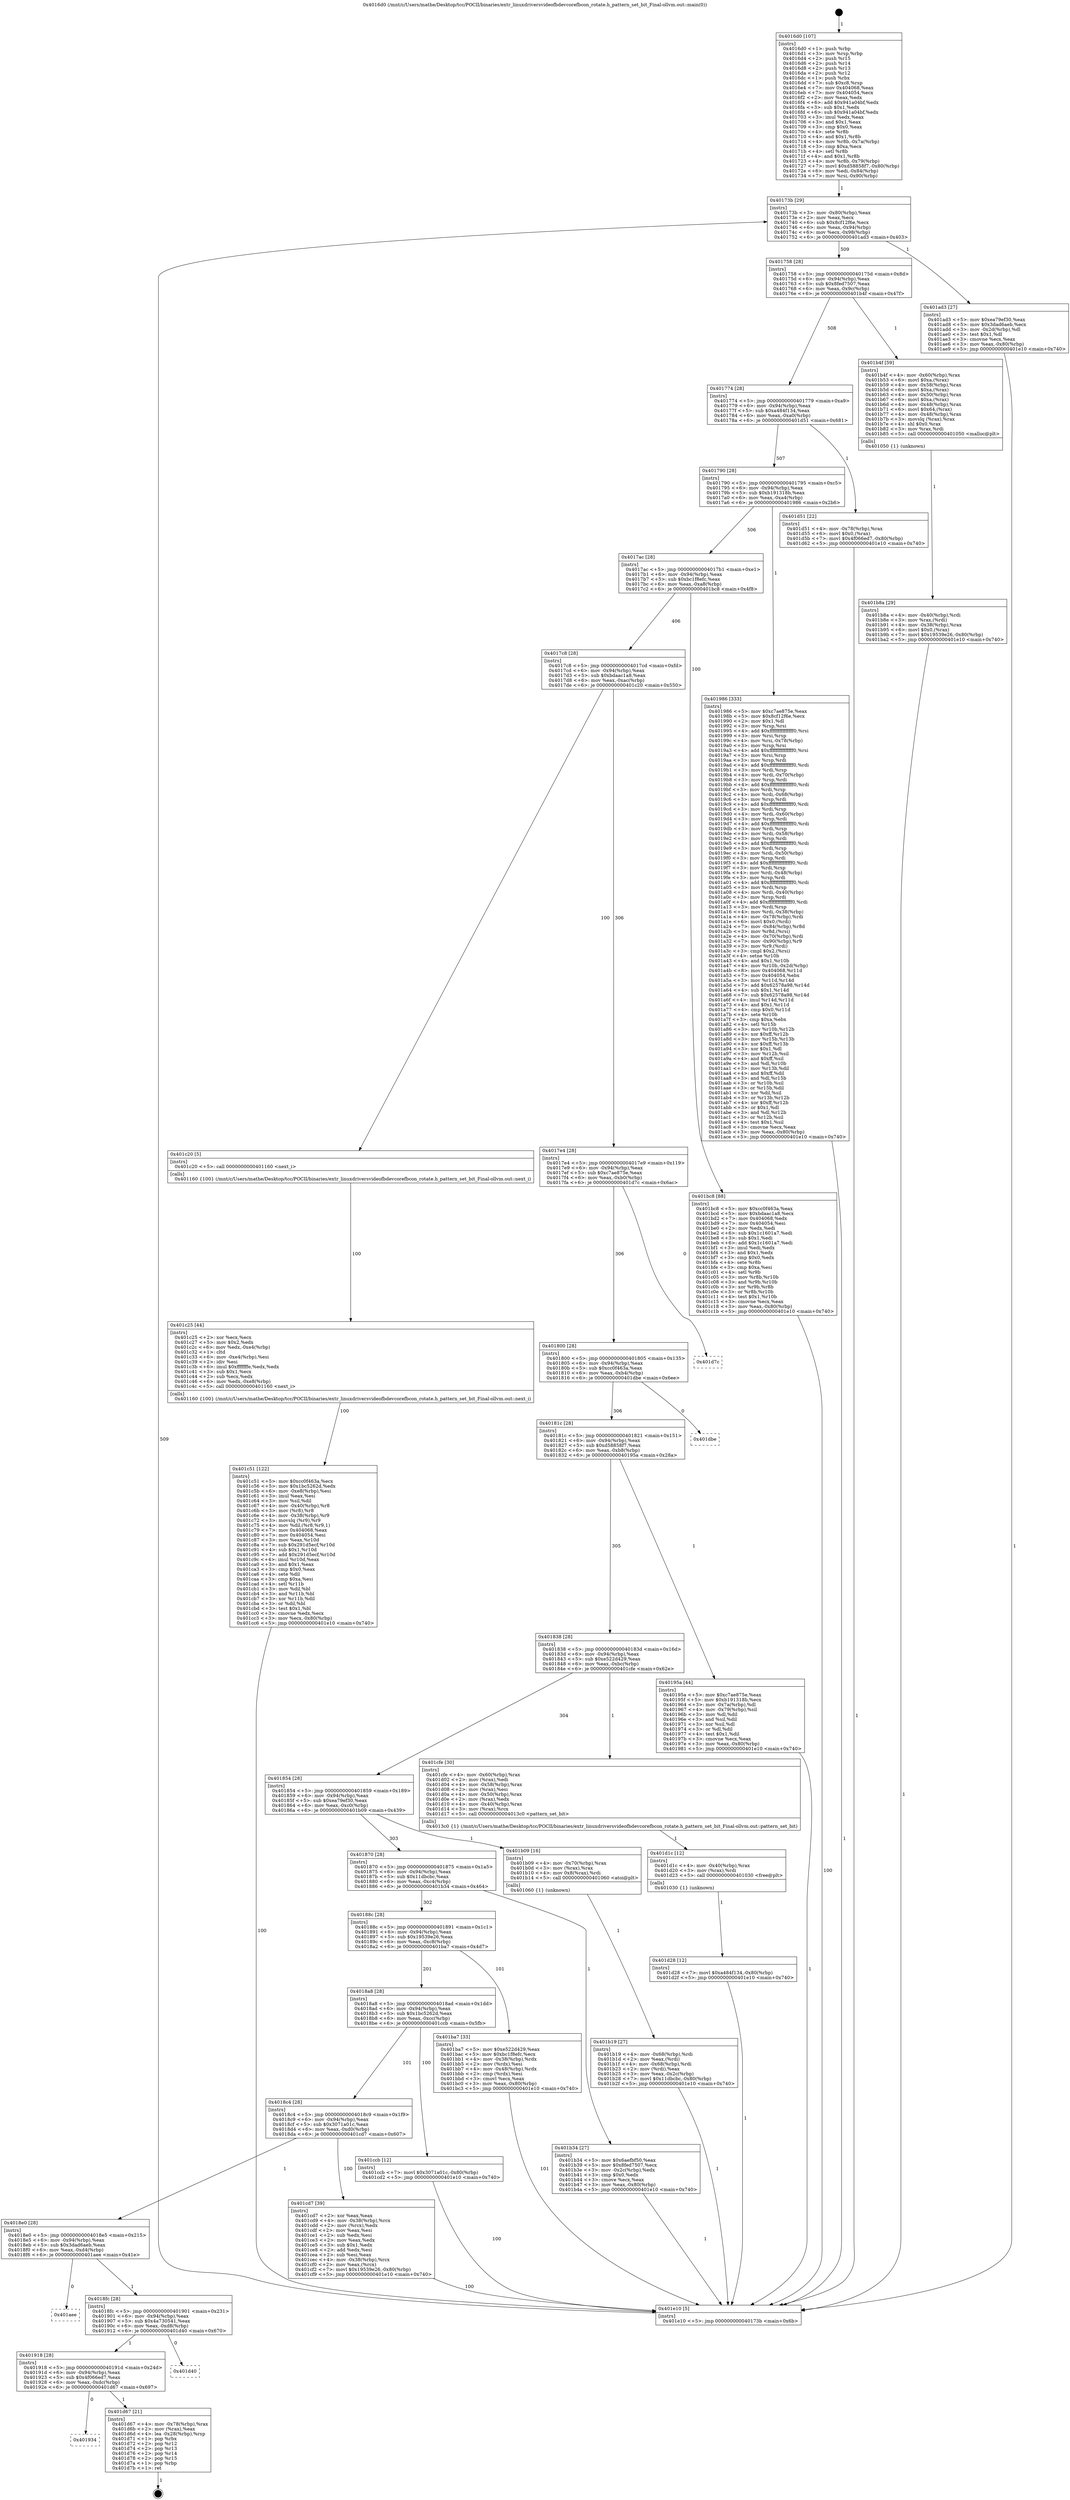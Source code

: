 digraph "0x4016d0" {
  label = "0x4016d0 (/mnt/c/Users/mathe/Desktop/tcc/POCII/binaries/extr_linuxdriversvideofbdevcorefbcon_rotate.h_pattern_set_bit_Final-ollvm.out::main(0))"
  labelloc = "t"
  node[shape=record]

  Entry [label="",width=0.3,height=0.3,shape=circle,fillcolor=black,style=filled]
  "0x40173b" [label="{
     0x40173b [29]\l
     | [instrs]\l
     &nbsp;&nbsp;0x40173b \<+3\>: mov -0x80(%rbp),%eax\l
     &nbsp;&nbsp;0x40173e \<+2\>: mov %eax,%ecx\l
     &nbsp;&nbsp;0x401740 \<+6\>: sub $0x8cf12f6e,%ecx\l
     &nbsp;&nbsp;0x401746 \<+6\>: mov %eax,-0x94(%rbp)\l
     &nbsp;&nbsp;0x40174c \<+6\>: mov %ecx,-0x98(%rbp)\l
     &nbsp;&nbsp;0x401752 \<+6\>: je 0000000000401ad3 \<main+0x403\>\l
  }"]
  "0x401ad3" [label="{
     0x401ad3 [27]\l
     | [instrs]\l
     &nbsp;&nbsp;0x401ad3 \<+5\>: mov $0xea79ef30,%eax\l
     &nbsp;&nbsp;0x401ad8 \<+5\>: mov $0x3dad6aeb,%ecx\l
     &nbsp;&nbsp;0x401add \<+3\>: mov -0x2d(%rbp),%dl\l
     &nbsp;&nbsp;0x401ae0 \<+3\>: test $0x1,%dl\l
     &nbsp;&nbsp;0x401ae3 \<+3\>: cmovne %ecx,%eax\l
     &nbsp;&nbsp;0x401ae6 \<+3\>: mov %eax,-0x80(%rbp)\l
     &nbsp;&nbsp;0x401ae9 \<+5\>: jmp 0000000000401e10 \<main+0x740\>\l
  }"]
  "0x401758" [label="{
     0x401758 [28]\l
     | [instrs]\l
     &nbsp;&nbsp;0x401758 \<+5\>: jmp 000000000040175d \<main+0x8d\>\l
     &nbsp;&nbsp;0x40175d \<+6\>: mov -0x94(%rbp),%eax\l
     &nbsp;&nbsp;0x401763 \<+5\>: sub $0x8fed7507,%eax\l
     &nbsp;&nbsp;0x401768 \<+6\>: mov %eax,-0x9c(%rbp)\l
     &nbsp;&nbsp;0x40176e \<+6\>: je 0000000000401b4f \<main+0x47f\>\l
  }"]
  Exit [label="",width=0.3,height=0.3,shape=circle,fillcolor=black,style=filled,peripheries=2]
  "0x401b4f" [label="{
     0x401b4f [59]\l
     | [instrs]\l
     &nbsp;&nbsp;0x401b4f \<+4\>: mov -0x60(%rbp),%rax\l
     &nbsp;&nbsp;0x401b53 \<+6\>: movl $0xa,(%rax)\l
     &nbsp;&nbsp;0x401b59 \<+4\>: mov -0x58(%rbp),%rax\l
     &nbsp;&nbsp;0x401b5d \<+6\>: movl $0xa,(%rax)\l
     &nbsp;&nbsp;0x401b63 \<+4\>: mov -0x50(%rbp),%rax\l
     &nbsp;&nbsp;0x401b67 \<+6\>: movl $0xa,(%rax)\l
     &nbsp;&nbsp;0x401b6d \<+4\>: mov -0x48(%rbp),%rax\l
     &nbsp;&nbsp;0x401b71 \<+6\>: movl $0x64,(%rax)\l
     &nbsp;&nbsp;0x401b77 \<+4\>: mov -0x48(%rbp),%rax\l
     &nbsp;&nbsp;0x401b7b \<+3\>: movslq (%rax),%rax\l
     &nbsp;&nbsp;0x401b7e \<+4\>: shl $0x0,%rax\l
     &nbsp;&nbsp;0x401b82 \<+3\>: mov %rax,%rdi\l
     &nbsp;&nbsp;0x401b85 \<+5\>: call 0000000000401050 \<malloc@plt\>\l
     | [calls]\l
     &nbsp;&nbsp;0x401050 \{1\} (unknown)\l
  }"]
  "0x401774" [label="{
     0x401774 [28]\l
     | [instrs]\l
     &nbsp;&nbsp;0x401774 \<+5\>: jmp 0000000000401779 \<main+0xa9\>\l
     &nbsp;&nbsp;0x401779 \<+6\>: mov -0x94(%rbp),%eax\l
     &nbsp;&nbsp;0x40177f \<+5\>: sub $0xa484f134,%eax\l
     &nbsp;&nbsp;0x401784 \<+6\>: mov %eax,-0xa0(%rbp)\l
     &nbsp;&nbsp;0x40178a \<+6\>: je 0000000000401d51 \<main+0x681\>\l
  }"]
  "0x401934" [label="{
     0x401934\l
  }", style=dashed]
  "0x401d51" [label="{
     0x401d51 [22]\l
     | [instrs]\l
     &nbsp;&nbsp;0x401d51 \<+4\>: mov -0x78(%rbp),%rax\l
     &nbsp;&nbsp;0x401d55 \<+6\>: movl $0x0,(%rax)\l
     &nbsp;&nbsp;0x401d5b \<+7\>: movl $0x4f066ed7,-0x80(%rbp)\l
     &nbsp;&nbsp;0x401d62 \<+5\>: jmp 0000000000401e10 \<main+0x740\>\l
  }"]
  "0x401790" [label="{
     0x401790 [28]\l
     | [instrs]\l
     &nbsp;&nbsp;0x401790 \<+5\>: jmp 0000000000401795 \<main+0xc5\>\l
     &nbsp;&nbsp;0x401795 \<+6\>: mov -0x94(%rbp),%eax\l
     &nbsp;&nbsp;0x40179b \<+5\>: sub $0xb191318b,%eax\l
     &nbsp;&nbsp;0x4017a0 \<+6\>: mov %eax,-0xa4(%rbp)\l
     &nbsp;&nbsp;0x4017a6 \<+6\>: je 0000000000401986 \<main+0x2b6\>\l
  }"]
  "0x401d67" [label="{
     0x401d67 [21]\l
     | [instrs]\l
     &nbsp;&nbsp;0x401d67 \<+4\>: mov -0x78(%rbp),%rax\l
     &nbsp;&nbsp;0x401d6b \<+2\>: mov (%rax),%eax\l
     &nbsp;&nbsp;0x401d6d \<+4\>: lea -0x28(%rbp),%rsp\l
     &nbsp;&nbsp;0x401d71 \<+1\>: pop %rbx\l
     &nbsp;&nbsp;0x401d72 \<+2\>: pop %r12\l
     &nbsp;&nbsp;0x401d74 \<+2\>: pop %r13\l
     &nbsp;&nbsp;0x401d76 \<+2\>: pop %r14\l
     &nbsp;&nbsp;0x401d78 \<+2\>: pop %r15\l
     &nbsp;&nbsp;0x401d7a \<+1\>: pop %rbp\l
     &nbsp;&nbsp;0x401d7b \<+1\>: ret\l
  }"]
  "0x401986" [label="{
     0x401986 [333]\l
     | [instrs]\l
     &nbsp;&nbsp;0x401986 \<+5\>: mov $0xc7ae875e,%eax\l
     &nbsp;&nbsp;0x40198b \<+5\>: mov $0x8cf12f6e,%ecx\l
     &nbsp;&nbsp;0x401990 \<+2\>: mov $0x1,%dl\l
     &nbsp;&nbsp;0x401992 \<+3\>: mov %rsp,%rsi\l
     &nbsp;&nbsp;0x401995 \<+4\>: add $0xfffffffffffffff0,%rsi\l
     &nbsp;&nbsp;0x401999 \<+3\>: mov %rsi,%rsp\l
     &nbsp;&nbsp;0x40199c \<+4\>: mov %rsi,-0x78(%rbp)\l
     &nbsp;&nbsp;0x4019a0 \<+3\>: mov %rsp,%rsi\l
     &nbsp;&nbsp;0x4019a3 \<+4\>: add $0xfffffffffffffff0,%rsi\l
     &nbsp;&nbsp;0x4019a7 \<+3\>: mov %rsi,%rsp\l
     &nbsp;&nbsp;0x4019aa \<+3\>: mov %rsp,%rdi\l
     &nbsp;&nbsp;0x4019ad \<+4\>: add $0xfffffffffffffff0,%rdi\l
     &nbsp;&nbsp;0x4019b1 \<+3\>: mov %rdi,%rsp\l
     &nbsp;&nbsp;0x4019b4 \<+4\>: mov %rdi,-0x70(%rbp)\l
     &nbsp;&nbsp;0x4019b8 \<+3\>: mov %rsp,%rdi\l
     &nbsp;&nbsp;0x4019bb \<+4\>: add $0xfffffffffffffff0,%rdi\l
     &nbsp;&nbsp;0x4019bf \<+3\>: mov %rdi,%rsp\l
     &nbsp;&nbsp;0x4019c2 \<+4\>: mov %rdi,-0x68(%rbp)\l
     &nbsp;&nbsp;0x4019c6 \<+3\>: mov %rsp,%rdi\l
     &nbsp;&nbsp;0x4019c9 \<+4\>: add $0xfffffffffffffff0,%rdi\l
     &nbsp;&nbsp;0x4019cd \<+3\>: mov %rdi,%rsp\l
     &nbsp;&nbsp;0x4019d0 \<+4\>: mov %rdi,-0x60(%rbp)\l
     &nbsp;&nbsp;0x4019d4 \<+3\>: mov %rsp,%rdi\l
     &nbsp;&nbsp;0x4019d7 \<+4\>: add $0xfffffffffffffff0,%rdi\l
     &nbsp;&nbsp;0x4019db \<+3\>: mov %rdi,%rsp\l
     &nbsp;&nbsp;0x4019de \<+4\>: mov %rdi,-0x58(%rbp)\l
     &nbsp;&nbsp;0x4019e2 \<+3\>: mov %rsp,%rdi\l
     &nbsp;&nbsp;0x4019e5 \<+4\>: add $0xfffffffffffffff0,%rdi\l
     &nbsp;&nbsp;0x4019e9 \<+3\>: mov %rdi,%rsp\l
     &nbsp;&nbsp;0x4019ec \<+4\>: mov %rdi,-0x50(%rbp)\l
     &nbsp;&nbsp;0x4019f0 \<+3\>: mov %rsp,%rdi\l
     &nbsp;&nbsp;0x4019f3 \<+4\>: add $0xfffffffffffffff0,%rdi\l
     &nbsp;&nbsp;0x4019f7 \<+3\>: mov %rdi,%rsp\l
     &nbsp;&nbsp;0x4019fa \<+4\>: mov %rdi,-0x48(%rbp)\l
     &nbsp;&nbsp;0x4019fe \<+3\>: mov %rsp,%rdi\l
     &nbsp;&nbsp;0x401a01 \<+4\>: add $0xfffffffffffffff0,%rdi\l
     &nbsp;&nbsp;0x401a05 \<+3\>: mov %rdi,%rsp\l
     &nbsp;&nbsp;0x401a08 \<+4\>: mov %rdi,-0x40(%rbp)\l
     &nbsp;&nbsp;0x401a0c \<+3\>: mov %rsp,%rdi\l
     &nbsp;&nbsp;0x401a0f \<+4\>: add $0xfffffffffffffff0,%rdi\l
     &nbsp;&nbsp;0x401a13 \<+3\>: mov %rdi,%rsp\l
     &nbsp;&nbsp;0x401a16 \<+4\>: mov %rdi,-0x38(%rbp)\l
     &nbsp;&nbsp;0x401a1a \<+4\>: mov -0x78(%rbp),%rdi\l
     &nbsp;&nbsp;0x401a1e \<+6\>: movl $0x0,(%rdi)\l
     &nbsp;&nbsp;0x401a24 \<+7\>: mov -0x84(%rbp),%r8d\l
     &nbsp;&nbsp;0x401a2b \<+3\>: mov %r8d,(%rsi)\l
     &nbsp;&nbsp;0x401a2e \<+4\>: mov -0x70(%rbp),%rdi\l
     &nbsp;&nbsp;0x401a32 \<+7\>: mov -0x90(%rbp),%r9\l
     &nbsp;&nbsp;0x401a39 \<+3\>: mov %r9,(%rdi)\l
     &nbsp;&nbsp;0x401a3c \<+3\>: cmpl $0x2,(%rsi)\l
     &nbsp;&nbsp;0x401a3f \<+4\>: setne %r10b\l
     &nbsp;&nbsp;0x401a43 \<+4\>: and $0x1,%r10b\l
     &nbsp;&nbsp;0x401a47 \<+4\>: mov %r10b,-0x2d(%rbp)\l
     &nbsp;&nbsp;0x401a4b \<+8\>: mov 0x404068,%r11d\l
     &nbsp;&nbsp;0x401a53 \<+7\>: mov 0x404054,%ebx\l
     &nbsp;&nbsp;0x401a5a \<+3\>: mov %r11d,%r14d\l
     &nbsp;&nbsp;0x401a5d \<+7\>: add $0x62578a98,%r14d\l
     &nbsp;&nbsp;0x401a64 \<+4\>: sub $0x1,%r14d\l
     &nbsp;&nbsp;0x401a68 \<+7\>: sub $0x62578a98,%r14d\l
     &nbsp;&nbsp;0x401a6f \<+4\>: imul %r14d,%r11d\l
     &nbsp;&nbsp;0x401a73 \<+4\>: and $0x1,%r11d\l
     &nbsp;&nbsp;0x401a77 \<+4\>: cmp $0x0,%r11d\l
     &nbsp;&nbsp;0x401a7b \<+4\>: sete %r10b\l
     &nbsp;&nbsp;0x401a7f \<+3\>: cmp $0xa,%ebx\l
     &nbsp;&nbsp;0x401a82 \<+4\>: setl %r15b\l
     &nbsp;&nbsp;0x401a86 \<+3\>: mov %r10b,%r12b\l
     &nbsp;&nbsp;0x401a89 \<+4\>: xor $0xff,%r12b\l
     &nbsp;&nbsp;0x401a8d \<+3\>: mov %r15b,%r13b\l
     &nbsp;&nbsp;0x401a90 \<+4\>: xor $0xff,%r13b\l
     &nbsp;&nbsp;0x401a94 \<+3\>: xor $0x1,%dl\l
     &nbsp;&nbsp;0x401a97 \<+3\>: mov %r12b,%sil\l
     &nbsp;&nbsp;0x401a9a \<+4\>: and $0xff,%sil\l
     &nbsp;&nbsp;0x401a9e \<+3\>: and %dl,%r10b\l
     &nbsp;&nbsp;0x401aa1 \<+3\>: mov %r13b,%dil\l
     &nbsp;&nbsp;0x401aa4 \<+4\>: and $0xff,%dil\l
     &nbsp;&nbsp;0x401aa8 \<+3\>: and %dl,%r15b\l
     &nbsp;&nbsp;0x401aab \<+3\>: or %r10b,%sil\l
     &nbsp;&nbsp;0x401aae \<+3\>: or %r15b,%dil\l
     &nbsp;&nbsp;0x401ab1 \<+3\>: xor %dil,%sil\l
     &nbsp;&nbsp;0x401ab4 \<+3\>: or %r13b,%r12b\l
     &nbsp;&nbsp;0x401ab7 \<+4\>: xor $0xff,%r12b\l
     &nbsp;&nbsp;0x401abb \<+3\>: or $0x1,%dl\l
     &nbsp;&nbsp;0x401abe \<+3\>: and %dl,%r12b\l
     &nbsp;&nbsp;0x401ac1 \<+3\>: or %r12b,%sil\l
     &nbsp;&nbsp;0x401ac4 \<+4\>: test $0x1,%sil\l
     &nbsp;&nbsp;0x401ac8 \<+3\>: cmovne %ecx,%eax\l
     &nbsp;&nbsp;0x401acb \<+3\>: mov %eax,-0x80(%rbp)\l
     &nbsp;&nbsp;0x401ace \<+5\>: jmp 0000000000401e10 \<main+0x740\>\l
  }"]
  "0x4017ac" [label="{
     0x4017ac [28]\l
     | [instrs]\l
     &nbsp;&nbsp;0x4017ac \<+5\>: jmp 00000000004017b1 \<main+0xe1\>\l
     &nbsp;&nbsp;0x4017b1 \<+6\>: mov -0x94(%rbp),%eax\l
     &nbsp;&nbsp;0x4017b7 \<+5\>: sub $0xbc1f8efc,%eax\l
     &nbsp;&nbsp;0x4017bc \<+6\>: mov %eax,-0xa8(%rbp)\l
     &nbsp;&nbsp;0x4017c2 \<+6\>: je 0000000000401bc8 \<main+0x4f8\>\l
  }"]
  "0x401918" [label="{
     0x401918 [28]\l
     | [instrs]\l
     &nbsp;&nbsp;0x401918 \<+5\>: jmp 000000000040191d \<main+0x24d\>\l
     &nbsp;&nbsp;0x40191d \<+6\>: mov -0x94(%rbp),%eax\l
     &nbsp;&nbsp;0x401923 \<+5\>: sub $0x4f066ed7,%eax\l
     &nbsp;&nbsp;0x401928 \<+6\>: mov %eax,-0xdc(%rbp)\l
     &nbsp;&nbsp;0x40192e \<+6\>: je 0000000000401d67 \<main+0x697\>\l
  }"]
  "0x401bc8" [label="{
     0x401bc8 [88]\l
     | [instrs]\l
     &nbsp;&nbsp;0x401bc8 \<+5\>: mov $0xcc0f463a,%eax\l
     &nbsp;&nbsp;0x401bcd \<+5\>: mov $0xbdaac1a8,%ecx\l
     &nbsp;&nbsp;0x401bd2 \<+7\>: mov 0x404068,%edx\l
     &nbsp;&nbsp;0x401bd9 \<+7\>: mov 0x404054,%esi\l
     &nbsp;&nbsp;0x401be0 \<+2\>: mov %edx,%edi\l
     &nbsp;&nbsp;0x401be2 \<+6\>: sub $0x1c1601a7,%edi\l
     &nbsp;&nbsp;0x401be8 \<+3\>: sub $0x1,%edi\l
     &nbsp;&nbsp;0x401beb \<+6\>: add $0x1c1601a7,%edi\l
     &nbsp;&nbsp;0x401bf1 \<+3\>: imul %edi,%edx\l
     &nbsp;&nbsp;0x401bf4 \<+3\>: and $0x1,%edx\l
     &nbsp;&nbsp;0x401bf7 \<+3\>: cmp $0x0,%edx\l
     &nbsp;&nbsp;0x401bfa \<+4\>: sete %r8b\l
     &nbsp;&nbsp;0x401bfe \<+3\>: cmp $0xa,%esi\l
     &nbsp;&nbsp;0x401c01 \<+4\>: setl %r9b\l
     &nbsp;&nbsp;0x401c05 \<+3\>: mov %r8b,%r10b\l
     &nbsp;&nbsp;0x401c08 \<+3\>: and %r9b,%r10b\l
     &nbsp;&nbsp;0x401c0b \<+3\>: xor %r9b,%r8b\l
     &nbsp;&nbsp;0x401c0e \<+3\>: or %r8b,%r10b\l
     &nbsp;&nbsp;0x401c11 \<+4\>: test $0x1,%r10b\l
     &nbsp;&nbsp;0x401c15 \<+3\>: cmovne %ecx,%eax\l
     &nbsp;&nbsp;0x401c18 \<+3\>: mov %eax,-0x80(%rbp)\l
     &nbsp;&nbsp;0x401c1b \<+5\>: jmp 0000000000401e10 \<main+0x740\>\l
  }"]
  "0x4017c8" [label="{
     0x4017c8 [28]\l
     | [instrs]\l
     &nbsp;&nbsp;0x4017c8 \<+5\>: jmp 00000000004017cd \<main+0xfd\>\l
     &nbsp;&nbsp;0x4017cd \<+6\>: mov -0x94(%rbp),%eax\l
     &nbsp;&nbsp;0x4017d3 \<+5\>: sub $0xbdaac1a8,%eax\l
     &nbsp;&nbsp;0x4017d8 \<+6\>: mov %eax,-0xac(%rbp)\l
     &nbsp;&nbsp;0x4017de \<+6\>: je 0000000000401c20 \<main+0x550\>\l
  }"]
  "0x401d40" [label="{
     0x401d40\l
  }", style=dashed]
  "0x401c20" [label="{
     0x401c20 [5]\l
     | [instrs]\l
     &nbsp;&nbsp;0x401c20 \<+5\>: call 0000000000401160 \<next_i\>\l
     | [calls]\l
     &nbsp;&nbsp;0x401160 \{100\} (/mnt/c/Users/mathe/Desktop/tcc/POCII/binaries/extr_linuxdriversvideofbdevcorefbcon_rotate.h_pattern_set_bit_Final-ollvm.out::next_i)\l
  }"]
  "0x4017e4" [label="{
     0x4017e4 [28]\l
     | [instrs]\l
     &nbsp;&nbsp;0x4017e4 \<+5\>: jmp 00000000004017e9 \<main+0x119\>\l
     &nbsp;&nbsp;0x4017e9 \<+6\>: mov -0x94(%rbp),%eax\l
     &nbsp;&nbsp;0x4017ef \<+5\>: sub $0xc7ae875e,%eax\l
     &nbsp;&nbsp;0x4017f4 \<+6\>: mov %eax,-0xb0(%rbp)\l
     &nbsp;&nbsp;0x4017fa \<+6\>: je 0000000000401d7c \<main+0x6ac\>\l
  }"]
  "0x4018fc" [label="{
     0x4018fc [28]\l
     | [instrs]\l
     &nbsp;&nbsp;0x4018fc \<+5\>: jmp 0000000000401901 \<main+0x231\>\l
     &nbsp;&nbsp;0x401901 \<+6\>: mov -0x94(%rbp),%eax\l
     &nbsp;&nbsp;0x401907 \<+5\>: sub $0x4a730541,%eax\l
     &nbsp;&nbsp;0x40190c \<+6\>: mov %eax,-0xd8(%rbp)\l
     &nbsp;&nbsp;0x401912 \<+6\>: je 0000000000401d40 \<main+0x670\>\l
  }"]
  "0x401d7c" [label="{
     0x401d7c\l
  }", style=dashed]
  "0x401800" [label="{
     0x401800 [28]\l
     | [instrs]\l
     &nbsp;&nbsp;0x401800 \<+5\>: jmp 0000000000401805 \<main+0x135\>\l
     &nbsp;&nbsp;0x401805 \<+6\>: mov -0x94(%rbp),%eax\l
     &nbsp;&nbsp;0x40180b \<+5\>: sub $0xcc0f463a,%eax\l
     &nbsp;&nbsp;0x401810 \<+6\>: mov %eax,-0xb4(%rbp)\l
     &nbsp;&nbsp;0x401816 \<+6\>: je 0000000000401dbe \<main+0x6ee\>\l
  }"]
  "0x401aee" [label="{
     0x401aee\l
  }", style=dashed]
  "0x401dbe" [label="{
     0x401dbe\l
  }", style=dashed]
  "0x40181c" [label="{
     0x40181c [28]\l
     | [instrs]\l
     &nbsp;&nbsp;0x40181c \<+5\>: jmp 0000000000401821 \<main+0x151\>\l
     &nbsp;&nbsp;0x401821 \<+6\>: mov -0x94(%rbp),%eax\l
     &nbsp;&nbsp;0x401827 \<+5\>: sub $0xd58858f7,%eax\l
     &nbsp;&nbsp;0x40182c \<+6\>: mov %eax,-0xb8(%rbp)\l
     &nbsp;&nbsp;0x401832 \<+6\>: je 000000000040195a \<main+0x28a\>\l
  }"]
  "0x401d28" [label="{
     0x401d28 [12]\l
     | [instrs]\l
     &nbsp;&nbsp;0x401d28 \<+7\>: movl $0xa484f134,-0x80(%rbp)\l
     &nbsp;&nbsp;0x401d2f \<+5\>: jmp 0000000000401e10 \<main+0x740\>\l
  }"]
  "0x40195a" [label="{
     0x40195a [44]\l
     | [instrs]\l
     &nbsp;&nbsp;0x40195a \<+5\>: mov $0xc7ae875e,%eax\l
     &nbsp;&nbsp;0x40195f \<+5\>: mov $0xb191318b,%ecx\l
     &nbsp;&nbsp;0x401964 \<+3\>: mov -0x7a(%rbp),%dl\l
     &nbsp;&nbsp;0x401967 \<+4\>: mov -0x79(%rbp),%sil\l
     &nbsp;&nbsp;0x40196b \<+3\>: mov %dl,%dil\l
     &nbsp;&nbsp;0x40196e \<+3\>: and %sil,%dil\l
     &nbsp;&nbsp;0x401971 \<+3\>: xor %sil,%dl\l
     &nbsp;&nbsp;0x401974 \<+3\>: or %dl,%dil\l
     &nbsp;&nbsp;0x401977 \<+4\>: test $0x1,%dil\l
     &nbsp;&nbsp;0x40197b \<+3\>: cmovne %ecx,%eax\l
     &nbsp;&nbsp;0x40197e \<+3\>: mov %eax,-0x80(%rbp)\l
     &nbsp;&nbsp;0x401981 \<+5\>: jmp 0000000000401e10 \<main+0x740\>\l
  }"]
  "0x401838" [label="{
     0x401838 [28]\l
     | [instrs]\l
     &nbsp;&nbsp;0x401838 \<+5\>: jmp 000000000040183d \<main+0x16d\>\l
     &nbsp;&nbsp;0x40183d \<+6\>: mov -0x94(%rbp),%eax\l
     &nbsp;&nbsp;0x401843 \<+5\>: sub $0xe522d429,%eax\l
     &nbsp;&nbsp;0x401848 \<+6\>: mov %eax,-0xbc(%rbp)\l
     &nbsp;&nbsp;0x40184e \<+6\>: je 0000000000401cfe \<main+0x62e\>\l
  }"]
  "0x401e10" [label="{
     0x401e10 [5]\l
     | [instrs]\l
     &nbsp;&nbsp;0x401e10 \<+5\>: jmp 000000000040173b \<main+0x6b\>\l
  }"]
  "0x4016d0" [label="{
     0x4016d0 [107]\l
     | [instrs]\l
     &nbsp;&nbsp;0x4016d0 \<+1\>: push %rbp\l
     &nbsp;&nbsp;0x4016d1 \<+3\>: mov %rsp,%rbp\l
     &nbsp;&nbsp;0x4016d4 \<+2\>: push %r15\l
     &nbsp;&nbsp;0x4016d6 \<+2\>: push %r14\l
     &nbsp;&nbsp;0x4016d8 \<+2\>: push %r13\l
     &nbsp;&nbsp;0x4016da \<+2\>: push %r12\l
     &nbsp;&nbsp;0x4016dc \<+1\>: push %rbx\l
     &nbsp;&nbsp;0x4016dd \<+7\>: sub $0xc8,%rsp\l
     &nbsp;&nbsp;0x4016e4 \<+7\>: mov 0x404068,%eax\l
     &nbsp;&nbsp;0x4016eb \<+7\>: mov 0x404054,%ecx\l
     &nbsp;&nbsp;0x4016f2 \<+2\>: mov %eax,%edx\l
     &nbsp;&nbsp;0x4016f4 \<+6\>: add $0x941a04bf,%edx\l
     &nbsp;&nbsp;0x4016fa \<+3\>: sub $0x1,%edx\l
     &nbsp;&nbsp;0x4016fd \<+6\>: sub $0x941a04bf,%edx\l
     &nbsp;&nbsp;0x401703 \<+3\>: imul %edx,%eax\l
     &nbsp;&nbsp;0x401706 \<+3\>: and $0x1,%eax\l
     &nbsp;&nbsp;0x401709 \<+3\>: cmp $0x0,%eax\l
     &nbsp;&nbsp;0x40170c \<+4\>: sete %r8b\l
     &nbsp;&nbsp;0x401710 \<+4\>: and $0x1,%r8b\l
     &nbsp;&nbsp;0x401714 \<+4\>: mov %r8b,-0x7a(%rbp)\l
     &nbsp;&nbsp;0x401718 \<+3\>: cmp $0xa,%ecx\l
     &nbsp;&nbsp;0x40171b \<+4\>: setl %r8b\l
     &nbsp;&nbsp;0x40171f \<+4\>: and $0x1,%r8b\l
     &nbsp;&nbsp;0x401723 \<+4\>: mov %r8b,-0x79(%rbp)\l
     &nbsp;&nbsp;0x401727 \<+7\>: movl $0xd58858f7,-0x80(%rbp)\l
     &nbsp;&nbsp;0x40172e \<+6\>: mov %edi,-0x84(%rbp)\l
     &nbsp;&nbsp;0x401734 \<+7\>: mov %rsi,-0x90(%rbp)\l
  }"]
  "0x401d1c" [label="{
     0x401d1c [12]\l
     | [instrs]\l
     &nbsp;&nbsp;0x401d1c \<+4\>: mov -0x40(%rbp),%rax\l
     &nbsp;&nbsp;0x401d20 \<+3\>: mov (%rax),%rdi\l
     &nbsp;&nbsp;0x401d23 \<+5\>: call 0000000000401030 \<free@plt\>\l
     | [calls]\l
     &nbsp;&nbsp;0x401030 \{1\} (unknown)\l
  }"]
  "0x4018e0" [label="{
     0x4018e0 [28]\l
     | [instrs]\l
     &nbsp;&nbsp;0x4018e0 \<+5\>: jmp 00000000004018e5 \<main+0x215\>\l
     &nbsp;&nbsp;0x4018e5 \<+6\>: mov -0x94(%rbp),%eax\l
     &nbsp;&nbsp;0x4018eb \<+5\>: sub $0x3dad6aeb,%eax\l
     &nbsp;&nbsp;0x4018f0 \<+6\>: mov %eax,-0xd4(%rbp)\l
     &nbsp;&nbsp;0x4018f6 \<+6\>: je 0000000000401aee \<main+0x41e\>\l
  }"]
  "0x401cfe" [label="{
     0x401cfe [30]\l
     | [instrs]\l
     &nbsp;&nbsp;0x401cfe \<+4\>: mov -0x60(%rbp),%rax\l
     &nbsp;&nbsp;0x401d02 \<+2\>: mov (%rax),%edi\l
     &nbsp;&nbsp;0x401d04 \<+4\>: mov -0x58(%rbp),%rax\l
     &nbsp;&nbsp;0x401d08 \<+2\>: mov (%rax),%esi\l
     &nbsp;&nbsp;0x401d0a \<+4\>: mov -0x50(%rbp),%rax\l
     &nbsp;&nbsp;0x401d0e \<+2\>: mov (%rax),%edx\l
     &nbsp;&nbsp;0x401d10 \<+4\>: mov -0x40(%rbp),%rax\l
     &nbsp;&nbsp;0x401d14 \<+3\>: mov (%rax),%rcx\l
     &nbsp;&nbsp;0x401d17 \<+5\>: call 00000000004013c0 \<pattern_set_bit\>\l
     | [calls]\l
     &nbsp;&nbsp;0x4013c0 \{1\} (/mnt/c/Users/mathe/Desktop/tcc/POCII/binaries/extr_linuxdriversvideofbdevcorefbcon_rotate.h_pattern_set_bit_Final-ollvm.out::pattern_set_bit)\l
  }"]
  "0x401854" [label="{
     0x401854 [28]\l
     | [instrs]\l
     &nbsp;&nbsp;0x401854 \<+5\>: jmp 0000000000401859 \<main+0x189\>\l
     &nbsp;&nbsp;0x401859 \<+6\>: mov -0x94(%rbp),%eax\l
     &nbsp;&nbsp;0x40185f \<+5\>: sub $0xea79ef30,%eax\l
     &nbsp;&nbsp;0x401864 \<+6\>: mov %eax,-0xc0(%rbp)\l
     &nbsp;&nbsp;0x40186a \<+6\>: je 0000000000401b09 \<main+0x439\>\l
  }"]
  "0x401cd7" [label="{
     0x401cd7 [39]\l
     | [instrs]\l
     &nbsp;&nbsp;0x401cd7 \<+2\>: xor %eax,%eax\l
     &nbsp;&nbsp;0x401cd9 \<+4\>: mov -0x38(%rbp),%rcx\l
     &nbsp;&nbsp;0x401cdd \<+2\>: mov (%rcx),%edx\l
     &nbsp;&nbsp;0x401cdf \<+2\>: mov %eax,%esi\l
     &nbsp;&nbsp;0x401ce1 \<+2\>: sub %edx,%esi\l
     &nbsp;&nbsp;0x401ce3 \<+2\>: mov %eax,%edx\l
     &nbsp;&nbsp;0x401ce5 \<+3\>: sub $0x1,%edx\l
     &nbsp;&nbsp;0x401ce8 \<+2\>: add %edx,%esi\l
     &nbsp;&nbsp;0x401cea \<+2\>: sub %esi,%eax\l
     &nbsp;&nbsp;0x401cec \<+4\>: mov -0x38(%rbp),%rcx\l
     &nbsp;&nbsp;0x401cf0 \<+2\>: mov %eax,(%rcx)\l
     &nbsp;&nbsp;0x401cf2 \<+7\>: movl $0x19539e26,-0x80(%rbp)\l
     &nbsp;&nbsp;0x401cf9 \<+5\>: jmp 0000000000401e10 \<main+0x740\>\l
  }"]
  "0x401b09" [label="{
     0x401b09 [16]\l
     | [instrs]\l
     &nbsp;&nbsp;0x401b09 \<+4\>: mov -0x70(%rbp),%rax\l
     &nbsp;&nbsp;0x401b0d \<+3\>: mov (%rax),%rax\l
     &nbsp;&nbsp;0x401b10 \<+4\>: mov 0x8(%rax),%rdi\l
     &nbsp;&nbsp;0x401b14 \<+5\>: call 0000000000401060 \<atoi@plt\>\l
     | [calls]\l
     &nbsp;&nbsp;0x401060 \{1\} (unknown)\l
  }"]
  "0x401870" [label="{
     0x401870 [28]\l
     | [instrs]\l
     &nbsp;&nbsp;0x401870 \<+5\>: jmp 0000000000401875 \<main+0x1a5\>\l
     &nbsp;&nbsp;0x401875 \<+6\>: mov -0x94(%rbp),%eax\l
     &nbsp;&nbsp;0x40187b \<+5\>: sub $0x11dbcbc,%eax\l
     &nbsp;&nbsp;0x401880 \<+6\>: mov %eax,-0xc4(%rbp)\l
     &nbsp;&nbsp;0x401886 \<+6\>: je 0000000000401b34 \<main+0x464\>\l
  }"]
  "0x401b19" [label="{
     0x401b19 [27]\l
     | [instrs]\l
     &nbsp;&nbsp;0x401b19 \<+4\>: mov -0x68(%rbp),%rdi\l
     &nbsp;&nbsp;0x401b1d \<+2\>: mov %eax,(%rdi)\l
     &nbsp;&nbsp;0x401b1f \<+4\>: mov -0x68(%rbp),%rdi\l
     &nbsp;&nbsp;0x401b23 \<+2\>: mov (%rdi),%eax\l
     &nbsp;&nbsp;0x401b25 \<+3\>: mov %eax,-0x2c(%rbp)\l
     &nbsp;&nbsp;0x401b28 \<+7\>: movl $0x11dbcbc,-0x80(%rbp)\l
     &nbsp;&nbsp;0x401b2f \<+5\>: jmp 0000000000401e10 \<main+0x740\>\l
  }"]
  "0x4018c4" [label="{
     0x4018c4 [28]\l
     | [instrs]\l
     &nbsp;&nbsp;0x4018c4 \<+5\>: jmp 00000000004018c9 \<main+0x1f9\>\l
     &nbsp;&nbsp;0x4018c9 \<+6\>: mov -0x94(%rbp),%eax\l
     &nbsp;&nbsp;0x4018cf \<+5\>: sub $0x3071a01c,%eax\l
     &nbsp;&nbsp;0x4018d4 \<+6\>: mov %eax,-0xd0(%rbp)\l
     &nbsp;&nbsp;0x4018da \<+6\>: je 0000000000401cd7 \<main+0x607\>\l
  }"]
  "0x401b34" [label="{
     0x401b34 [27]\l
     | [instrs]\l
     &nbsp;&nbsp;0x401b34 \<+5\>: mov $0x6aefbf50,%eax\l
     &nbsp;&nbsp;0x401b39 \<+5\>: mov $0x8fed7507,%ecx\l
     &nbsp;&nbsp;0x401b3e \<+3\>: mov -0x2c(%rbp),%edx\l
     &nbsp;&nbsp;0x401b41 \<+3\>: cmp $0x0,%edx\l
     &nbsp;&nbsp;0x401b44 \<+3\>: cmove %ecx,%eax\l
     &nbsp;&nbsp;0x401b47 \<+3\>: mov %eax,-0x80(%rbp)\l
     &nbsp;&nbsp;0x401b4a \<+5\>: jmp 0000000000401e10 \<main+0x740\>\l
  }"]
  "0x40188c" [label="{
     0x40188c [28]\l
     | [instrs]\l
     &nbsp;&nbsp;0x40188c \<+5\>: jmp 0000000000401891 \<main+0x1c1\>\l
     &nbsp;&nbsp;0x401891 \<+6\>: mov -0x94(%rbp),%eax\l
     &nbsp;&nbsp;0x401897 \<+5\>: sub $0x19539e26,%eax\l
     &nbsp;&nbsp;0x40189c \<+6\>: mov %eax,-0xc8(%rbp)\l
     &nbsp;&nbsp;0x4018a2 \<+6\>: je 0000000000401ba7 \<main+0x4d7\>\l
  }"]
  "0x401b8a" [label="{
     0x401b8a [29]\l
     | [instrs]\l
     &nbsp;&nbsp;0x401b8a \<+4\>: mov -0x40(%rbp),%rdi\l
     &nbsp;&nbsp;0x401b8e \<+3\>: mov %rax,(%rdi)\l
     &nbsp;&nbsp;0x401b91 \<+4\>: mov -0x38(%rbp),%rax\l
     &nbsp;&nbsp;0x401b95 \<+6\>: movl $0x0,(%rax)\l
     &nbsp;&nbsp;0x401b9b \<+7\>: movl $0x19539e26,-0x80(%rbp)\l
     &nbsp;&nbsp;0x401ba2 \<+5\>: jmp 0000000000401e10 \<main+0x740\>\l
  }"]
  "0x401ccb" [label="{
     0x401ccb [12]\l
     | [instrs]\l
     &nbsp;&nbsp;0x401ccb \<+7\>: movl $0x3071a01c,-0x80(%rbp)\l
     &nbsp;&nbsp;0x401cd2 \<+5\>: jmp 0000000000401e10 \<main+0x740\>\l
  }"]
  "0x401ba7" [label="{
     0x401ba7 [33]\l
     | [instrs]\l
     &nbsp;&nbsp;0x401ba7 \<+5\>: mov $0xe522d429,%eax\l
     &nbsp;&nbsp;0x401bac \<+5\>: mov $0xbc1f8efc,%ecx\l
     &nbsp;&nbsp;0x401bb1 \<+4\>: mov -0x38(%rbp),%rdx\l
     &nbsp;&nbsp;0x401bb5 \<+2\>: mov (%rdx),%esi\l
     &nbsp;&nbsp;0x401bb7 \<+4\>: mov -0x48(%rbp),%rdx\l
     &nbsp;&nbsp;0x401bbb \<+2\>: cmp (%rdx),%esi\l
     &nbsp;&nbsp;0x401bbd \<+3\>: cmovl %ecx,%eax\l
     &nbsp;&nbsp;0x401bc0 \<+3\>: mov %eax,-0x80(%rbp)\l
     &nbsp;&nbsp;0x401bc3 \<+5\>: jmp 0000000000401e10 \<main+0x740\>\l
  }"]
  "0x4018a8" [label="{
     0x4018a8 [28]\l
     | [instrs]\l
     &nbsp;&nbsp;0x4018a8 \<+5\>: jmp 00000000004018ad \<main+0x1dd\>\l
     &nbsp;&nbsp;0x4018ad \<+6\>: mov -0x94(%rbp),%eax\l
     &nbsp;&nbsp;0x4018b3 \<+5\>: sub $0x1bc5262d,%eax\l
     &nbsp;&nbsp;0x4018b8 \<+6\>: mov %eax,-0xcc(%rbp)\l
     &nbsp;&nbsp;0x4018be \<+6\>: je 0000000000401ccb \<main+0x5fb\>\l
  }"]
  "0x401c25" [label="{
     0x401c25 [44]\l
     | [instrs]\l
     &nbsp;&nbsp;0x401c25 \<+2\>: xor %ecx,%ecx\l
     &nbsp;&nbsp;0x401c27 \<+5\>: mov $0x2,%edx\l
     &nbsp;&nbsp;0x401c2c \<+6\>: mov %edx,-0xe4(%rbp)\l
     &nbsp;&nbsp;0x401c32 \<+1\>: cltd\l
     &nbsp;&nbsp;0x401c33 \<+6\>: mov -0xe4(%rbp),%esi\l
     &nbsp;&nbsp;0x401c39 \<+2\>: idiv %esi\l
     &nbsp;&nbsp;0x401c3b \<+6\>: imul $0xfffffffe,%edx,%edx\l
     &nbsp;&nbsp;0x401c41 \<+3\>: sub $0x1,%ecx\l
     &nbsp;&nbsp;0x401c44 \<+2\>: sub %ecx,%edx\l
     &nbsp;&nbsp;0x401c46 \<+6\>: mov %edx,-0xe8(%rbp)\l
     &nbsp;&nbsp;0x401c4c \<+5\>: call 0000000000401160 \<next_i\>\l
     | [calls]\l
     &nbsp;&nbsp;0x401160 \{100\} (/mnt/c/Users/mathe/Desktop/tcc/POCII/binaries/extr_linuxdriversvideofbdevcorefbcon_rotate.h_pattern_set_bit_Final-ollvm.out::next_i)\l
  }"]
  "0x401c51" [label="{
     0x401c51 [122]\l
     | [instrs]\l
     &nbsp;&nbsp;0x401c51 \<+5\>: mov $0xcc0f463a,%ecx\l
     &nbsp;&nbsp;0x401c56 \<+5\>: mov $0x1bc5262d,%edx\l
     &nbsp;&nbsp;0x401c5b \<+6\>: mov -0xe8(%rbp),%esi\l
     &nbsp;&nbsp;0x401c61 \<+3\>: imul %eax,%esi\l
     &nbsp;&nbsp;0x401c64 \<+3\>: mov %sil,%dil\l
     &nbsp;&nbsp;0x401c67 \<+4\>: mov -0x40(%rbp),%r8\l
     &nbsp;&nbsp;0x401c6b \<+3\>: mov (%r8),%r8\l
     &nbsp;&nbsp;0x401c6e \<+4\>: mov -0x38(%rbp),%r9\l
     &nbsp;&nbsp;0x401c72 \<+3\>: movslq (%r9),%r9\l
     &nbsp;&nbsp;0x401c75 \<+4\>: mov %dil,(%r8,%r9,1)\l
     &nbsp;&nbsp;0x401c79 \<+7\>: mov 0x404068,%eax\l
     &nbsp;&nbsp;0x401c80 \<+7\>: mov 0x404054,%esi\l
     &nbsp;&nbsp;0x401c87 \<+3\>: mov %eax,%r10d\l
     &nbsp;&nbsp;0x401c8a \<+7\>: sub $0x291d5ecf,%r10d\l
     &nbsp;&nbsp;0x401c91 \<+4\>: sub $0x1,%r10d\l
     &nbsp;&nbsp;0x401c95 \<+7\>: add $0x291d5ecf,%r10d\l
     &nbsp;&nbsp;0x401c9c \<+4\>: imul %r10d,%eax\l
     &nbsp;&nbsp;0x401ca0 \<+3\>: and $0x1,%eax\l
     &nbsp;&nbsp;0x401ca3 \<+3\>: cmp $0x0,%eax\l
     &nbsp;&nbsp;0x401ca6 \<+4\>: sete %dil\l
     &nbsp;&nbsp;0x401caa \<+3\>: cmp $0xa,%esi\l
     &nbsp;&nbsp;0x401cad \<+4\>: setl %r11b\l
     &nbsp;&nbsp;0x401cb1 \<+3\>: mov %dil,%bl\l
     &nbsp;&nbsp;0x401cb4 \<+3\>: and %r11b,%bl\l
     &nbsp;&nbsp;0x401cb7 \<+3\>: xor %r11b,%dil\l
     &nbsp;&nbsp;0x401cba \<+3\>: or %dil,%bl\l
     &nbsp;&nbsp;0x401cbd \<+3\>: test $0x1,%bl\l
     &nbsp;&nbsp;0x401cc0 \<+3\>: cmovne %edx,%ecx\l
     &nbsp;&nbsp;0x401cc3 \<+3\>: mov %ecx,-0x80(%rbp)\l
     &nbsp;&nbsp;0x401cc6 \<+5\>: jmp 0000000000401e10 \<main+0x740\>\l
  }"]
  Entry -> "0x4016d0" [label=" 1"]
  "0x40173b" -> "0x401ad3" [label=" 1"]
  "0x40173b" -> "0x401758" [label=" 509"]
  "0x401d67" -> Exit [label=" 1"]
  "0x401758" -> "0x401b4f" [label=" 1"]
  "0x401758" -> "0x401774" [label=" 508"]
  "0x401918" -> "0x401934" [label=" 0"]
  "0x401774" -> "0x401d51" [label=" 1"]
  "0x401774" -> "0x401790" [label=" 507"]
  "0x401918" -> "0x401d67" [label=" 1"]
  "0x401790" -> "0x401986" [label=" 1"]
  "0x401790" -> "0x4017ac" [label=" 506"]
  "0x4018fc" -> "0x401918" [label=" 1"]
  "0x4017ac" -> "0x401bc8" [label=" 100"]
  "0x4017ac" -> "0x4017c8" [label=" 406"]
  "0x4018fc" -> "0x401d40" [label=" 0"]
  "0x4017c8" -> "0x401c20" [label=" 100"]
  "0x4017c8" -> "0x4017e4" [label=" 306"]
  "0x4018e0" -> "0x4018fc" [label=" 1"]
  "0x4017e4" -> "0x401d7c" [label=" 0"]
  "0x4017e4" -> "0x401800" [label=" 306"]
  "0x4018e0" -> "0x401aee" [label=" 0"]
  "0x401800" -> "0x401dbe" [label=" 0"]
  "0x401800" -> "0x40181c" [label=" 306"]
  "0x401d51" -> "0x401e10" [label=" 1"]
  "0x40181c" -> "0x40195a" [label=" 1"]
  "0x40181c" -> "0x401838" [label=" 305"]
  "0x40195a" -> "0x401e10" [label=" 1"]
  "0x4016d0" -> "0x40173b" [label=" 1"]
  "0x401e10" -> "0x40173b" [label=" 509"]
  "0x401d28" -> "0x401e10" [label=" 1"]
  "0x401986" -> "0x401e10" [label=" 1"]
  "0x401ad3" -> "0x401e10" [label=" 1"]
  "0x401d1c" -> "0x401d28" [label=" 1"]
  "0x401838" -> "0x401cfe" [label=" 1"]
  "0x401838" -> "0x401854" [label=" 304"]
  "0x401cfe" -> "0x401d1c" [label=" 1"]
  "0x401854" -> "0x401b09" [label=" 1"]
  "0x401854" -> "0x401870" [label=" 303"]
  "0x401b09" -> "0x401b19" [label=" 1"]
  "0x401b19" -> "0x401e10" [label=" 1"]
  "0x401cd7" -> "0x401e10" [label=" 100"]
  "0x401870" -> "0x401b34" [label=" 1"]
  "0x401870" -> "0x40188c" [label=" 302"]
  "0x401b34" -> "0x401e10" [label=" 1"]
  "0x401b4f" -> "0x401b8a" [label=" 1"]
  "0x401b8a" -> "0x401e10" [label=" 1"]
  "0x4018c4" -> "0x401cd7" [label=" 100"]
  "0x40188c" -> "0x401ba7" [label=" 101"]
  "0x40188c" -> "0x4018a8" [label=" 201"]
  "0x401ba7" -> "0x401e10" [label=" 101"]
  "0x401bc8" -> "0x401e10" [label=" 100"]
  "0x401c20" -> "0x401c25" [label=" 100"]
  "0x401c25" -> "0x401c51" [label=" 100"]
  "0x401c51" -> "0x401e10" [label=" 100"]
  "0x4018c4" -> "0x4018e0" [label=" 1"]
  "0x4018a8" -> "0x401ccb" [label=" 100"]
  "0x4018a8" -> "0x4018c4" [label=" 101"]
  "0x401ccb" -> "0x401e10" [label=" 100"]
}

